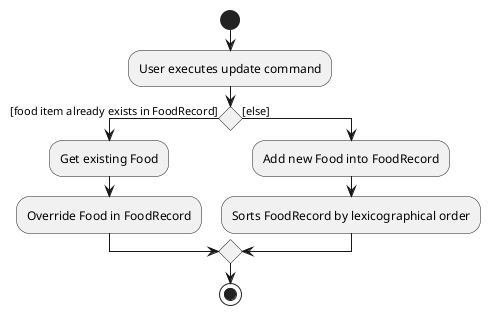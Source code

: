 @startuml

start
:User executes update command;

'Since the beta syntax does not support placing the condition outside the
'diamond we place it as the true branch instead.

if () then ([food item already exists in FoodRecord])
    :Get existing Food;
    :Override Food in FoodRecord;
else ([else])
    :Add new Food into FoodRecord;
    :Sorts FoodRecord by lexicographical order;
endif
stop
@enduml
